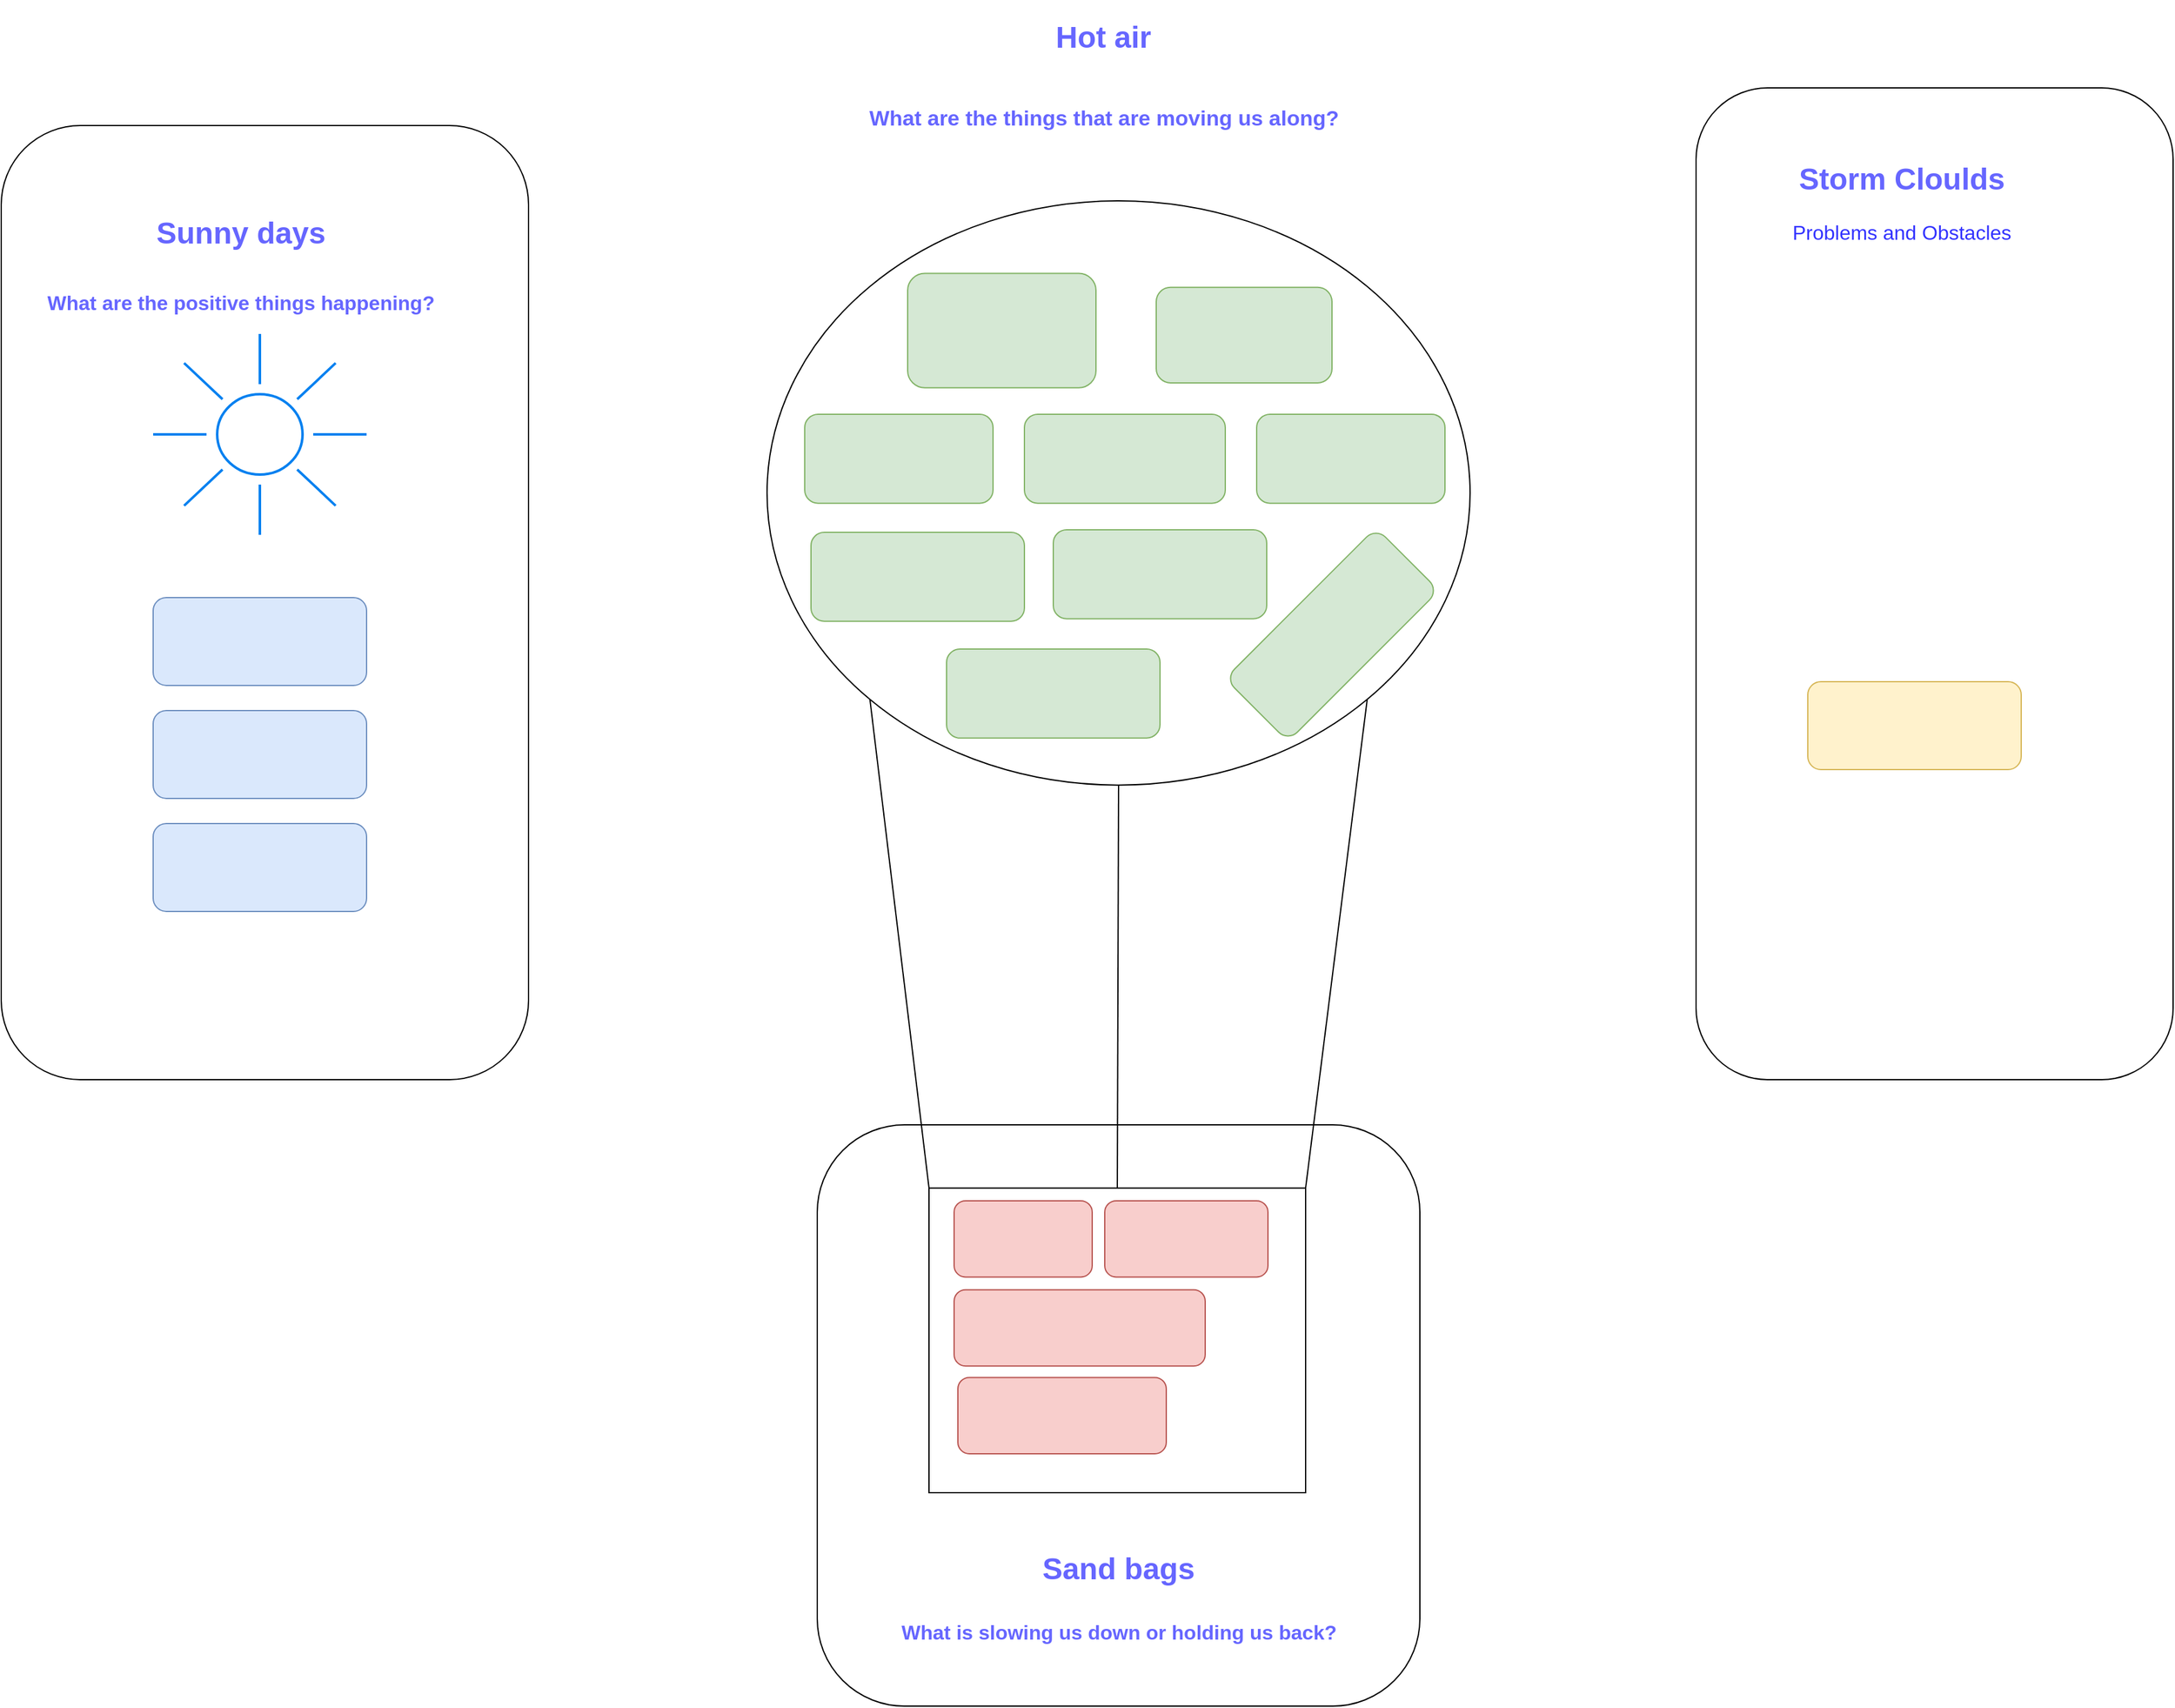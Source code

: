 <mxfile version="21.3.5" type="github">
  <diagram name="Page-1" id="yT5Fr_4KWCaXBi1Gqpkg">
    <mxGraphModel dx="2927" dy="2267" grid="1" gridSize="10" guides="1" tooltips="1" connect="1" arrows="1" fold="1" page="1" pageScale="1" pageWidth="827" pageHeight="1169" math="0" shadow="0">
      <root>
        <mxCell id="0" />
        <mxCell id="1" parent="0" />
        <mxCell id="huuBh78rGF-_rRH8Jr9c-1" value="" style="group" vertex="1" connectable="0" parent="1">
          <mxGeometry x="-470" y="-660" width="1730" height="1350" as="geometry" />
        </mxCell>
        <mxCell id="72nNHfJ5VNIHJHVC7PwM-6" value="" style="group;fontStyle=1" parent="huuBh78rGF-_rRH8Jr9c-1" vertex="1" connectable="0">
          <mxGeometry x="660" y="300" width="510" height="1050" as="geometry" />
        </mxCell>
        <mxCell id="72nNHfJ5VNIHJHVC7PwM-56" value="" style="group" parent="72nNHfJ5VNIHJHVC7PwM-6" vertex="1" connectable="0">
          <mxGeometry x="-10" y="596" width="480" height="463" as="geometry" />
        </mxCell>
        <mxCell id="72nNHfJ5VNIHJHVC7PwM-53" value="" style="rounded=1;whiteSpace=wrap;html=1;" parent="72nNHfJ5VNIHJHVC7PwM-56" vertex="1">
          <mxGeometry width="480" height="463" as="geometry" />
        </mxCell>
        <mxCell id="72nNHfJ5VNIHJHVC7PwM-2" value="" style="rounded=0;whiteSpace=wrap;html=1;fontStyle=1" parent="72nNHfJ5VNIHJHVC7PwM-56" vertex="1">
          <mxGeometry x="89" y="50.34" width="300" height="242.66" as="geometry" />
        </mxCell>
        <mxCell id="72nNHfJ5VNIHJHVC7PwM-20" value="" style="rounded=1;whiteSpace=wrap;html=1;fillColor=#f8cecc;strokeColor=#b85450;fontStyle=1" parent="72nNHfJ5VNIHJHVC7PwM-56" vertex="1">
          <mxGeometry x="109" y="60.468" width="110" height="60.759" as="geometry" />
        </mxCell>
        <mxCell id="72nNHfJ5VNIHJHVC7PwM-23" value="" style="rounded=1;whiteSpace=wrap;html=1;fillColor=#f8cecc;strokeColor=#b85450;fontStyle=1" parent="72nNHfJ5VNIHJHVC7PwM-56" vertex="1">
          <mxGeometry x="109" y="131.354" width="200" height="60.759" as="geometry" />
        </mxCell>
        <mxCell id="72nNHfJ5VNIHJHVC7PwM-24" value="" style="rounded=1;whiteSpace=wrap;html=1;fillColor=#f8cecc;strokeColor=#b85450;fontStyle=1" parent="72nNHfJ5VNIHJHVC7PwM-56" vertex="1">
          <mxGeometry x="229" y="60.468" width="130" height="60.759" as="geometry" />
        </mxCell>
        <mxCell id="72nNHfJ5VNIHJHVC7PwM-35" value="" style="rounded=1;whiteSpace=wrap;html=1;fillColor=#f8cecc;strokeColor=#b85450;fontStyle=1" parent="72nNHfJ5VNIHJHVC7PwM-56" vertex="1">
          <mxGeometry x="112" y="201.241" width="166" height="60.759" as="geometry" />
        </mxCell>
        <mxCell id="72nNHfJ5VNIHJHVC7PwM-46" value="" style="group" parent="huuBh78rGF-_rRH8Jr9c-1" vertex="1" connectable="0">
          <mxGeometry x="603.5" y="1220" width="573" height="110" as="geometry" />
        </mxCell>
        <mxCell id="72nNHfJ5VNIHJHVC7PwM-32" value="What is slowing us down&amp;nbsp;or&amp;nbsp;holding us back?" style="text;html=1;strokeColor=none;fillColor=none;align=center;verticalAlign=middle;whiteSpace=wrap;rounded=0;fontColor=#6666FF;fontStyle=1;fontSize=16;" parent="72nNHfJ5VNIHJHVC7PwM-46" vertex="1">
          <mxGeometry y="50" width="573" height="60" as="geometry" />
        </mxCell>
        <mxCell id="72nNHfJ5VNIHJHVC7PwM-42" value="Sand bags" style="text;html=1;strokeColor=none;fillColor=none;align=center;verticalAlign=middle;whiteSpace=wrap;rounded=0;fontSize=24;fontColor=#6666FF;fontStyle=1" parent="72nNHfJ5VNIHJHVC7PwM-46" vertex="1">
          <mxGeometry x="216.5" width="140" height="60" as="geometry" />
        </mxCell>
        <mxCell id="72nNHfJ5VNIHJHVC7PwM-54" value="" style="group" parent="huuBh78rGF-_rRH8Jr9c-1" vertex="1" connectable="0">
          <mxGeometry y="100" width="420" height="760" as="geometry" />
        </mxCell>
        <mxCell id="72nNHfJ5VNIHJHVC7PwM-51" value="" style="rounded=1;whiteSpace=wrap;html=1;" parent="72nNHfJ5VNIHJHVC7PwM-54" vertex="1">
          <mxGeometry width="420" height="760" as="geometry" />
        </mxCell>
        <mxCell id="72nNHfJ5VNIHJHVC7PwM-19" value="" style="html=1;verticalLabelPosition=bottom;align=center;labelBackgroundColor=#ffffff;verticalAlign=top;strokeWidth=2;strokeColor=#0080F0;shadow=0;dashed=0;shape=mxgraph.ios7.icons.sun;pointerEvents=1;fontStyle=1" parent="72nNHfJ5VNIHJHVC7PwM-54" vertex="1">
          <mxGeometry x="121" y="166" width="170" height="160" as="geometry" />
        </mxCell>
        <mxCell id="72nNHfJ5VNIHJHVC7PwM-22" value="" style="rounded=1;whiteSpace=wrap;html=1;fillColor=#dae8fc;strokeColor=#6c8ebf;fontStyle=1" parent="72nNHfJ5VNIHJHVC7PwM-54" vertex="1">
          <mxGeometry x="121" y="376" width="170" height="70" as="geometry" />
        </mxCell>
        <mxCell id="72nNHfJ5VNIHJHVC7PwM-30" value="" style="rounded=1;whiteSpace=wrap;html=1;fillColor=#dae8fc;strokeColor=#6c8ebf;fontStyle=1" parent="72nNHfJ5VNIHJHVC7PwM-54" vertex="1">
          <mxGeometry x="121" y="466" width="170" height="70" as="geometry" />
        </mxCell>
        <mxCell id="72nNHfJ5VNIHJHVC7PwM-31" value="" style="rounded=1;whiteSpace=wrap;html=1;fillColor=#dae8fc;strokeColor=#6c8ebf;fontStyle=1" parent="72nNHfJ5VNIHJHVC7PwM-54" vertex="1">
          <mxGeometry x="121" y="556" width="170" height="70" as="geometry" />
        </mxCell>
        <mxCell id="72nNHfJ5VNIHJHVC7PwM-48" value="" style="group" parent="72nNHfJ5VNIHJHVC7PwM-54" vertex="1" connectable="0">
          <mxGeometry x="16" y="56" width="350" height="100" as="geometry" />
        </mxCell>
        <mxCell id="72nNHfJ5VNIHJHVC7PwM-29" value="What are the positive things happening?" style="text;html=1;strokeColor=none;fillColor=none;align=center;verticalAlign=middle;whiteSpace=wrap;rounded=0;fontColor=#6666FF;fontStyle=1;fontSize=16;" parent="72nNHfJ5VNIHJHVC7PwM-48" vertex="1">
          <mxGeometry y="70" width="350" height="30" as="geometry" />
        </mxCell>
        <mxCell id="72nNHfJ5VNIHJHVC7PwM-39" value="Sunny days" style="text;html=1;strokeColor=none;fillColor=none;align=center;verticalAlign=middle;whiteSpace=wrap;rounded=0;fontSize=24;fontColor=#6666FF;fontStyle=1" parent="72nNHfJ5VNIHJHVC7PwM-48" vertex="1">
          <mxGeometry x="105" width="140" height="60" as="geometry" />
        </mxCell>
        <mxCell id="72nNHfJ5VNIHJHVC7PwM-55" value="" style="group" parent="huuBh78rGF-_rRH8Jr9c-1" vertex="1" connectable="0">
          <mxGeometry x="1350" y="70" width="380" height="790" as="geometry" />
        </mxCell>
        <mxCell id="72nNHfJ5VNIHJHVC7PwM-52" value="" style="rounded=1;whiteSpace=wrap;html=1;" parent="72nNHfJ5VNIHJHVC7PwM-55" vertex="1">
          <mxGeometry width="380" height="790" as="geometry" />
        </mxCell>
        <mxCell id="72nNHfJ5VNIHJHVC7PwM-27" value="" style="shape=image;html=1;verticalAlign=top;verticalLabelPosition=bottom;labelBackgroundColor=#ffffff;imageAspect=0;aspect=fixed;image=https://cdn1.iconfinder.com/data/icons/ionicons-sharp-vol-2/512/thunderstorm-sharp-128.png;fontStyle=1" parent="72nNHfJ5VNIHJHVC7PwM-55" vertex="1">
          <mxGeometry x="59" y="163" width="240" height="240" as="geometry" />
        </mxCell>
        <mxCell id="72nNHfJ5VNIHJHVC7PwM-21" value="" style="rounded=1;whiteSpace=wrap;html=1;fillColor=#fff2cc;strokeColor=#d6b656;fontStyle=1" parent="72nNHfJ5VNIHJHVC7PwM-55" vertex="1">
          <mxGeometry x="89" y="473" width="170" height="70" as="geometry" />
        </mxCell>
        <mxCell id="72nNHfJ5VNIHJHVC7PwM-49" value="" style="group" parent="72nNHfJ5VNIHJHVC7PwM-55" vertex="1" connectable="0">
          <mxGeometry x="72" y="43" width="184" height="87" as="geometry" />
        </mxCell>
        <mxCell id="72nNHfJ5VNIHJHVC7PwM-43" value="Storm Cloulds" style="text;html=1;strokeColor=none;fillColor=none;align=center;verticalAlign=middle;whiteSpace=wrap;rounded=0;fontSize=24;fontColor=#6666FF;fontStyle=1" parent="72nNHfJ5VNIHJHVC7PwM-49" vertex="1">
          <mxGeometry x="7" width="170" height="60" as="geometry" />
        </mxCell>
        <mxCell id="72nNHfJ5VNIHJHVC7PwM-45" value="Problems and Obstacles" style="text;html=1;strokeColor=none;fillColor=none;align=center;verticalAlign=middle;whiteSpace=wrap;rounded=0;fontColor=#3333FF;fontSize=16;" parent="72nNHfJ5VNIHJHVC7PwM-49" vertex="1">
          <mxGeometry y="57" width="184" height="30" as="geometry" />
        </mxCell>
        <mxCell id="72nNHfJ5VNIHJHVC7PwM-3" value="" style="endArrow=none;html=1;rounded=0;exitX=0;exitY=0;exitDx=0;exitDy=0;entryX=0;entryY=1;entryDx=0;entryDy=0;fontStyle=1" parent="huuBh78rGF-_rRH8Jr9c-1" source="72nNHfJ5VNIHJHVC7PwM-2" target="72nNHfJ5VNIHJHVC7PwM-1" edge="1">
          <mxGeometry width="50" height="50" relative="1" as="geometry">
            <mxPoint x="770" y="877.215" as="sourcePoint" />
            <mxPoint x="690" y="624.051" as="targetPoint" />
          </mxGeometry>
        </mxCell>
        <mxCell id="72nNHfJ5VNIHJHVC7PwM-5" value="" style="endArrow=none;html=1;rounded=0;entryX=0.5;entryY=1;entryDx=0;entryDy=0;exitX=0.5;exitY=0;exitDx=0;exitDy=0;fontStyle=1" parent="huuBh78rGF-_rRH8Jr9c-1" source="72nNHfJ5VNIHJHVC7PwM-2" target="72nNHfJ5VNIHJHVC7PwM-1" edge="1">
          <mxGeometry width="50" height="50" relative="1" as="geometry">
            <mxPoint x="870" y="856.962" as="sourcePoint" />
            <mxPoint x="920" y="806.329" as="targetPoint" />
          </mxGeometry>
        </mxCell>
        <mxCell id="72nNHfJ5VNIHJHVC7PwM-4" value="" style="endArrow=none;html=1;rounded=0;exitX=1;exitY=0;exitDx=0;exitDy=0;entryX=1;entryY=1;entryDx=0;entryDy=0;fontStyle=1" parent="huuBh78rGF-_rRH8Jr9c-1" source="72nNHfJ5VNIHJHVC7PwM-2" target="72nNHfJ5VNIHJHVC7PwM-1" edge="1">
          <mxGeometry width="50" height="50" relative="1" as="geometry">
            <mxPoint x="1020" y="856.962" as="sourcePoint" />
            <mxPoint x="1070" y="806.329" as="targetPoint" />
          </mxGeometry>
        </mxCell>
        <mxCell id="72nNHfJ5VNIHJHVC7PwM-58" value="" style="group" parent="huuBh78rGF-_rRH8Jr9c-1" vertex="1" connectable="0">
          <mxGeometry x="610" width="560" height="625.32" as="geometry" />
        </mxCell>
        <mxCell id="72nNHfJ5VNIHJHVC7PwM-47" value="" style="group" parent="72nNHfJ5VNIHJHVC7PwM-58" vertex="1" connectable="0">
          <mxGeometry x="69.5" width="397" height="130" as="geometry" />
        </mxCell>
        <mxCell id="72nNHfJ5VNIHJHVC7PwM-38" value="What are the things that are moving us along?" style="text;html=1;strokeColor=none;fillColor=none;align=center;verticalAlign=middle;whiteSpace=wrap;rounded=0;fontSize=17;fontColor=#6666FF;fontStyle=1" parent="72nNHfJ5VNIHJHVC7PwM-47" vertex="1">
          <mxGeometry y="60" width="397" height="70" as="geometry" />
        </mxCell>
        <mxCell id="72nNHfJ5VNIHJHVC7PwM-41" value="Hot air" style="text;html=1;strokeColor=none;fillColor=none;align=center;verticalAlign=middle;whiteSpace=wrap;rounded=0;fontSize=24;fontColor=#6666FF;fontStyle=1" parent="72nNHfJ5VNIHJHVC7PwM-47" vertex="1">
          <mxGeometry x="128.5" width="140" height="60" as="geometry" />
        </mxCell>
        <mxCell id="72nNHfJ5VNIHJHVC7PwM-57" value="" style="group" parent="72nNHfJ5VNIHJHVC7PwM-58" vertex="1" connectable="0">
          <mxGeometry y="160" width="560" height="465.32" as="geometry" />
        </mxCell>
        <mxCell id="72nNHfJ5VNIHJHVC7PwM-1" value="" style="ellipse;whiteSpace=wrap;html=1;fontStyle=1" parent="72nNHfJ5VNIHJHVC7PwM-57" vertex="1">
          <mxGeometry width="560" height="465.32" as="geometry" />
        </mxCell>
        <mxCell id="72nNHfJ5VNIHJHVC7PwM-13" value="" style="rounded=1;whiteSpace=wrap;html=1;fillColor=#d5e8d4;strokeColor=#82b366;fontStyle=1" parent="72nNHfJ5VNIHJHVC7PwM-57" vertex="1">
          <mxGeometry x="112" y="57.759" width="150" height="91.139" as="geometry" />
        </mxCell>
        <mxCell id="72nNHfJ5VNIHJHVC7PwM-14" value="" style="rounded=1;whiteSpace=wrap;html=1;fillColor=#d5e8d4;strokeColor=#82b366;fontStyle=1" parent="72nNHfJ5VNIHJHVC7PwM-57" vertex="1">
          <mxGeometry x="310" y="68.89" width="140" height="76.11" as="geometry" />
        </mxCell>
        <mxCell id="72nNHfJ5VNIHJHVC7PwM-15" value="" style="rounded=1;whiteSpace=wrap;html=1;fillColor=#d5e8d4;strokeColor=#82b366;fontStyle=1" parent="72nNHfJ5VNIHJHVC7PwM-57" vertex="1">
          <mxGeometry x="30" y="170.002" width="150" height="70.886" as="geometry" />
        </mxCell>
        <mxCell id="72nNHfJ5VNIHJHVC7PwM-16" value="" style="rounded=1;whiteSpace=wrap;html=1;fillColor=#d5e8d4;strokeColor=#82b366;fontStyle=1" parent="72nNHfJ5VNIHJHVC7PwM-57" vertex="1">
          <mxGeometry x="205" y="170.002" width="160" height="70.886" as="geometry" />
        </mxCell>
        <mxCell id="72nNHfJ5VNIHJHVC7PwM-17" value="" style="rounded=1;whiteSpace=wrap;html=1;fillColor=#d5e8d4;strokeColor=#82b366;fontStyle=1" parent="72nNHfJ5VNIHJHVC7PwM-57" vertex="1">
          <mxGeometry x="35" y="264.001" width="170" height="70.886" as="geometry" />
        </mxCell>
        <mxCell id="72nNHfJ5VNIHJHVC7PwM-28" value="" style="rounded=1;whiteSpace=wrap;html=1;fillColor=#d5e8d4;strokeColor=#82b366;fontStyle=1" parent="72nNHfJ5VNIHJHVC7PwM-57" vertex="1">
          <mxGeometry x="228" y="262.005" width="170" height="70.886" as="geometry" />
        </mxCell>
        <mxCell id="72nNHfJ5VNIHJHVC7PwM-40" value="" style="rounded=1;whiteSpace=wrap;html=1;fillColor=#d5e8d4;strokeColor=#82b366;fontStyle=1" parent="72nNHfJ5VNIHJHVC7PwM-57" vertex="1">
          <mxGeometry x="390" y="170" width="150" height="70.89" as="geometry" />
        </mxCell>
        <mxCell id="72nNHfJ5VNIHJHVC7PwM-44" value="" style="rounded=1;whiteSpace=wrap;html=1;fillColor=#d5e8d4;strokeColor=#82b366;fontStyle=1" parent="72nNHfJ5VNIHJHVC7PwM-57" vertex="1">
          <mxGeometry x="143" y="357.005" width="170" height="70.886" as="geometry" />
        </mxCell>
        <mxCell id="72nNHfJ5VNIHJHVC7PwM-59" value="" style="rounded=1;whiteSpace=wrap;html=1;fillColor=#d5e8d4;strokeColor=#82b366;fontStyle=1;rotation=-45;" parent="72nNHfJ5VNIHJHVC7PwM-57" vertex="1">
          <mxGeometry x="365" y="310.005" width="170" height="70.886" as="geometry" />
        </mxCell>
      </root>
    </mxGraphModel>
  </diagram>
</mxfile>
